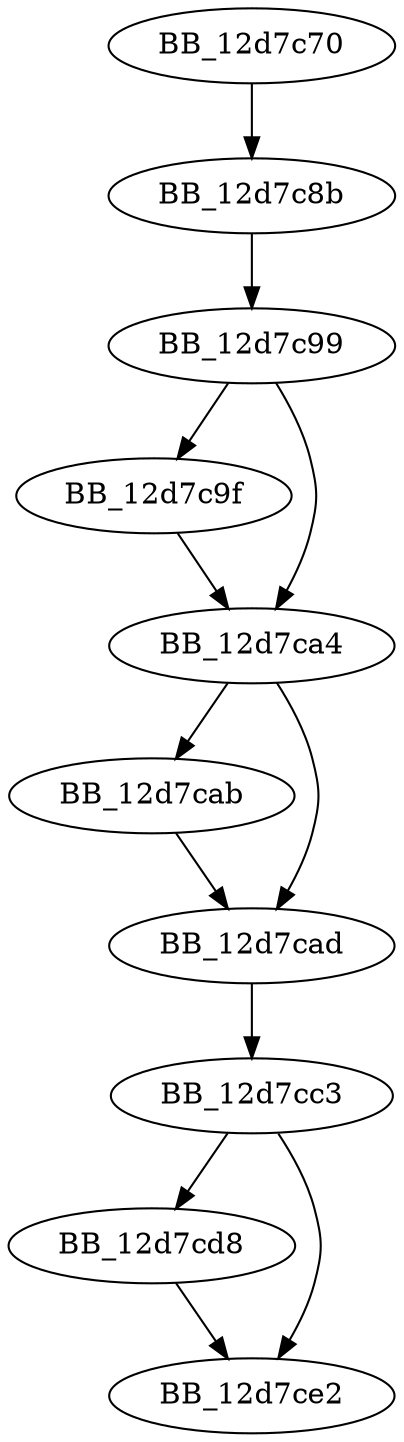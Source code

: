 DiGraph sub_12D7C70{
BB_12d7c70->BB_12d7c8b
BB_12d7c8b->BB_12d7c99
BB_12d7c99->BB_12d7c9f
BB_12d7c99->BB_12d7ca4
BB_12d7c9f->BB_12d7ca4
BB_12d7ca4->BB_12d7cab
BB_12d7ca4->BB_12d7cad
BB_12d7cab->BB_12d7cad
BB_12d7cad->BB_12d7cc3
BB_12d7cc3->BB_12d7cd8
BB_12d7cc3->BB_12d7ce2
BB_12d7cd8->BB_12d7ce2
}
